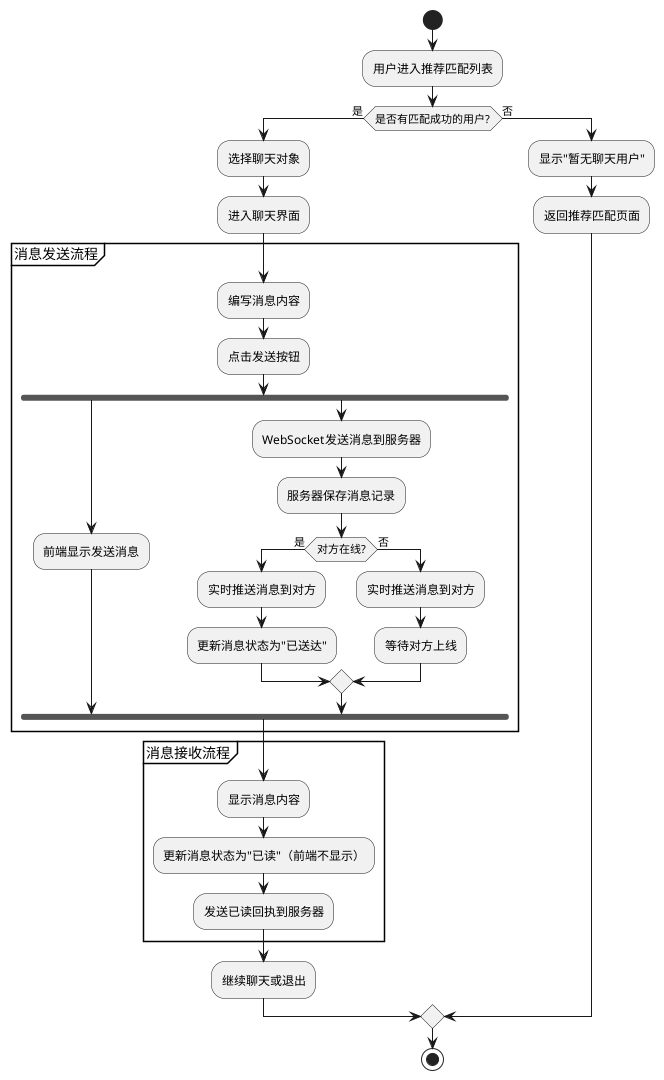 @startuml "在线聊天活动图"

start
:用户进入推荐匹配列表;

if (是否有匹配成功的用户?) then (是)
  :选择聊天对象;
  :进入聊天界面;

  partition "消息发送流程" {
    :编写消息内容;
    :点击发送按钮;

    fork
      :前端显示发送消息;
    fork again
      :WebSocket发送消息到服务器;
      :服务器保存消息记录;

      if (对方在线?) then (是)
        :实时推送消息到对方;
        :更新消息状态为"已送达";
      else (否)
        :实时推送消息到对方;
        :等待对方上线;
      endif
    end fork
  }

  partition "消息接收流程" {
    :显示消息内容;
    :更新消息状态为"已读"（前端不显示）;
    :发送已读回执到服务器;
  }

  :继续聊天或退出;

else (否)
  :显示"暂无聊天用户";
  :返回推荐匹配页面;
endif

stop

@enduml